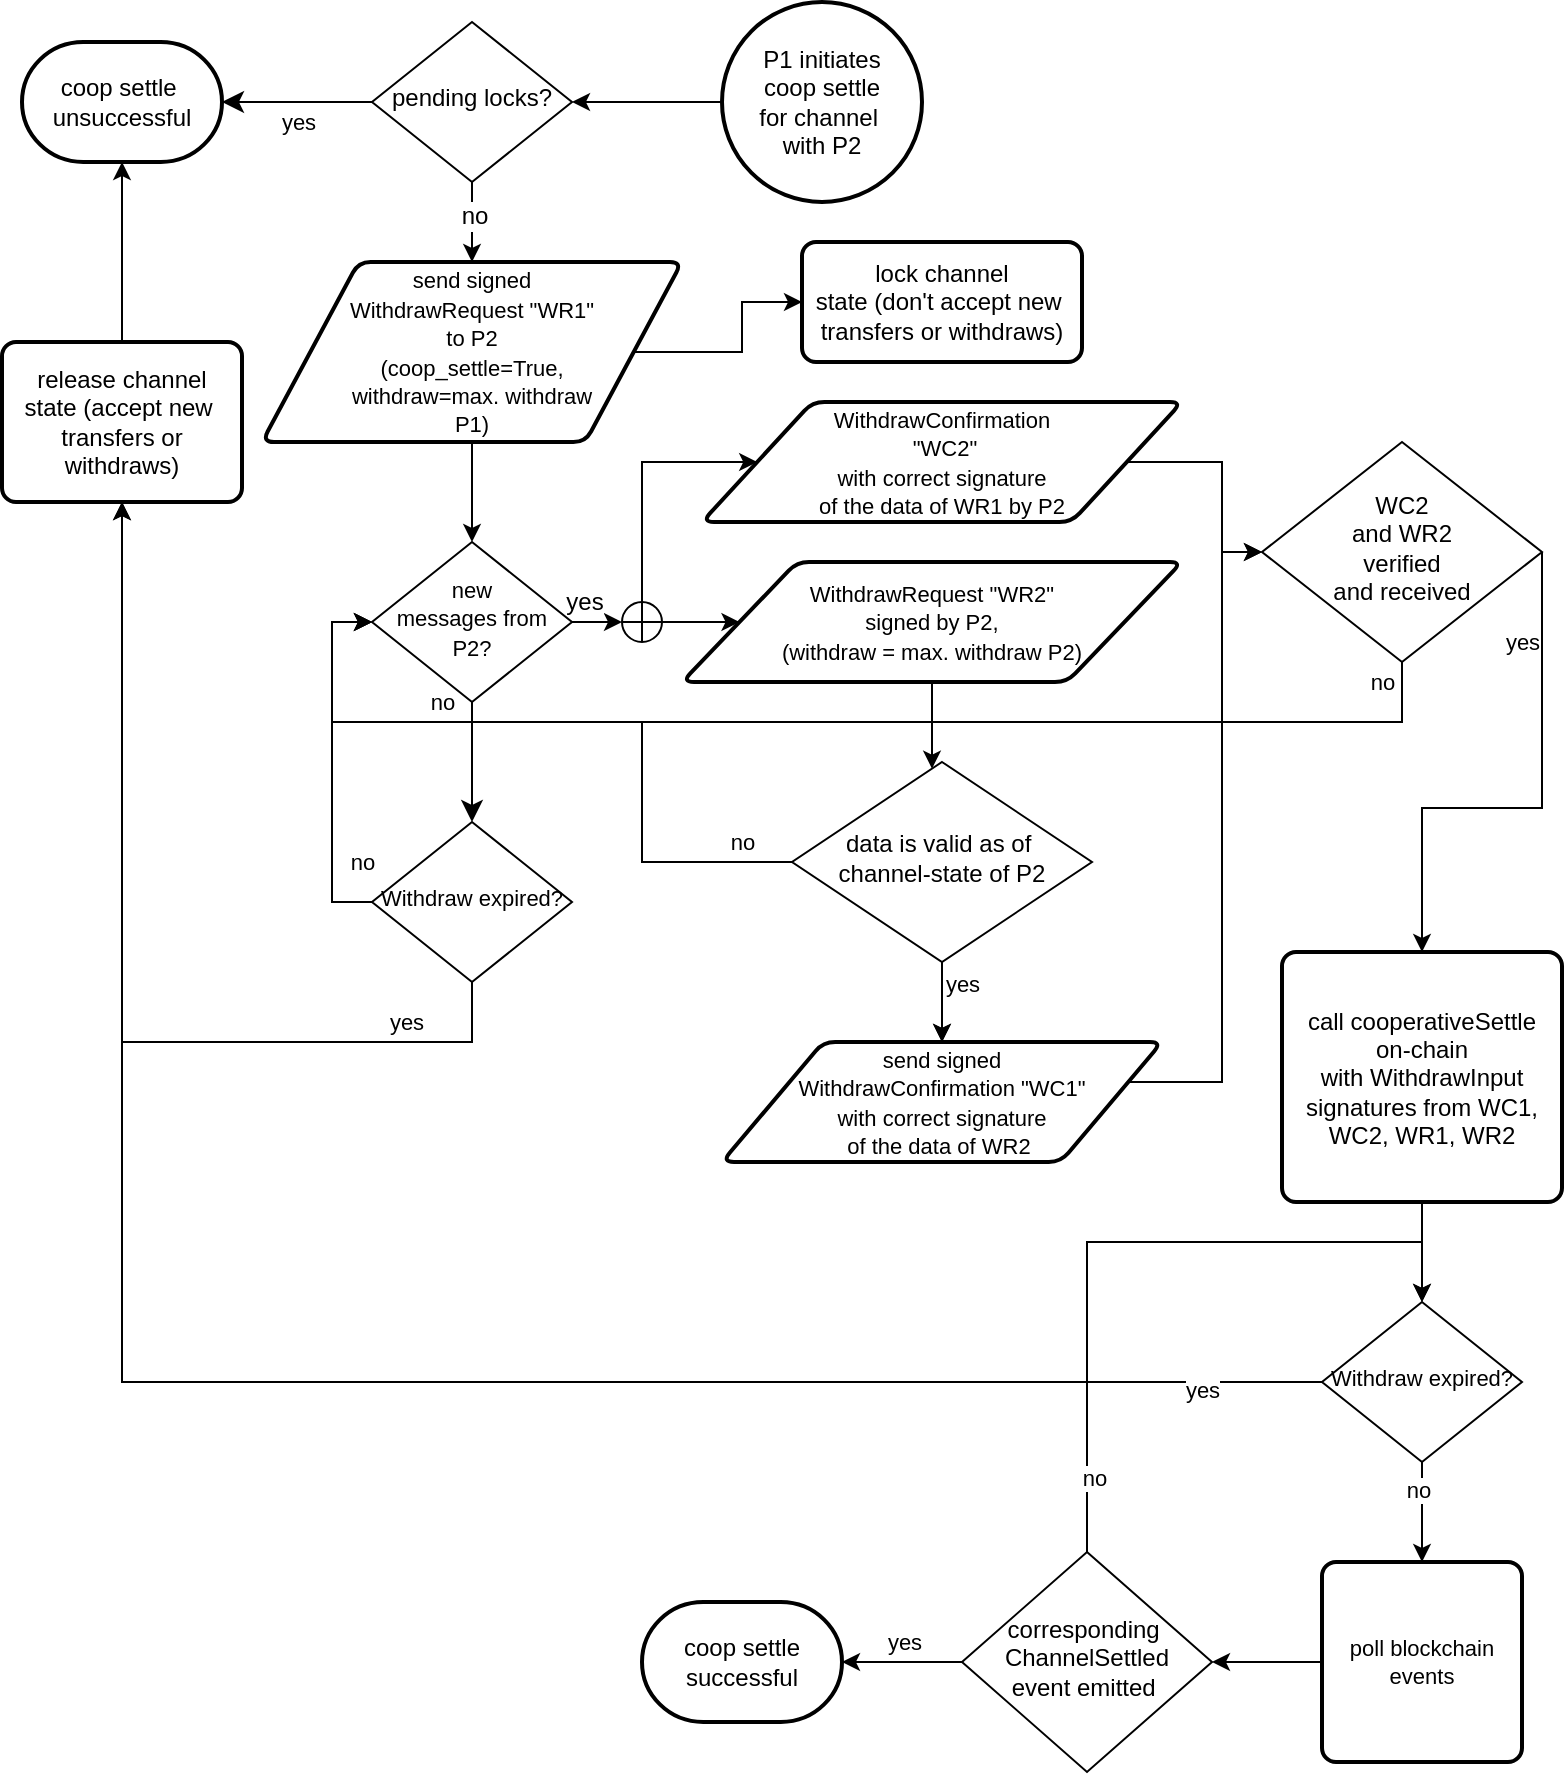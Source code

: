<mxfile version="15.5.2" type="device"><diagram id="C5RBs43oDa-KdzZeNtuy" name="Page-1"><mxGraphModel dx="2066" dy="1177" grid="1" gridSize="10" guides="1" tooltips="1" connect="1" arrows="1" fold="1" page="1" pageScale="1" pageWidth="827" pageHeight="1169" math="0" shadow="0"><root><mxCell id="WIyWlLk6GJQsqaUBKTNV-0"/><mxCell id="WIyWlLk6GJQsqaUBKTNV-1" parent="WIyWlLk6GJQsqaUBKTNV-0"/><mxCell id="WIyWlLk6GJQsqaUBKTNV-5" value="yes" style="edgeStyle=orthogonalEdgeStyle;rounded=0;html=1;jettySize=auto;orthogonalLoop=1;fontSize=11;endArrow=classic;endFill=1;endSize=8;strokeWidth=1;shadow=0;labelBackgroundColor=none;entryX=1;entryY=0.5;entryDx=0;entryDy=0;entryPerimeter=0;" parent="WIyWlLk6GJQsqaUBKTNV-1" source="WIyWlLk6GJQsqaUBKTNV-6" target="0U1goWsbzrB9awzLL0yw-57" edge="1"><mxGeometry y="10" relative="1" as="geometry"><mxPoint as="offset"/><mxPoint x="140" y="210" as="targetPoint"/></mxGeometry></mxCell><mxCell id="0U1goWsbzrB9awzLL0yw-60" value="" style="edgeStyle=orthogonalEdgeStyle;rounded=0;orthogonalLoop=1;jettySize=auto;html=1;fontSize=12;endArrow=classic;endFill=1;" edge="1" parent="WIyWlLk6GJQsqaUBKTNV-1" source="WIyWlLk6GJQsqaUBKTNV-6" target="0U1goWsbzrB9awzLL0yw-2"><mxGeometry relative="1" as="geometry"/></mxCell><mxCell id="0U1goWsbzrB9awzLL0yw-66" value="no" style="edgeLabel;html=1;align=center;verticalAlign=middle;resizable=0;points=[];fontSize=12;" vertex="1" connectable="0" parent="0U1goWsbzrB9awzLL0yw-60"><mxGeometry x="-0.15" y="1" relative="1" as="geometry"><mxPoint as="offset"/></mxGeometry></mxCell><mxCell id="WIyWlLk6GJQsqaUBKTNV-6" value="pending locks?" style="rhombus;whiteSpace=wrap;html=1;shadow=0;fontFamily=Helvetica;fontSize=12;align=center;strokeWidth=1;spacing=6;spacingTop=-4;" parent="WIyWlLk6GJQsqaUBKTNV-1" vertex="1"><mxGeometry x="205" y="170" width="100" height="80" as="geometry"/></mxCell><mxCell id="WIyWlLk6GJQsqaUBKTNV-8" value="no" style="rounded=0;html=1;jettySize=auto;orthogonalLoop=1;fontSize=11;endArrow=classic;endFill=1;endSize=8;strokeWidth=1;shadow=0;labelBackgroundColor=none;edgeStyle=orthogonalEdgeStyle;" parent="WIyWlLk6GJQsqaUBKTNV-1" source="WIyWlLk6GJQsqaUBKTNV-10" target="0U1goWsbzrB9awzLL0yw-1" edge="1"><mxGeometry x="-1" y="-15" relative="1" as="geometry"><mxPoint as="offset"/><mxPoint x="220" y="615" as="targetPoint"/></mxGeometry></mxCell><mxCell id="0U1goWsbzrB9awzLL0yw-16" value="" style="edgeStyle=orthogonalEdgeStyle;rounded=0;orthogonalLoop=1;jettySize=auto;html=1;" edge="1" parent="WIyWlLk6GJQsqaUBKTNV-1" source="WIyWlLk6GJQsqaUBKTNV-10" target="0U1goWsbzrB9awzLL0yw-15"><mxGeometry relative="1" as="geometry"/></mxCell><mxCell id="0U1goWsbzrB9awzLL0yw-68" value="yes" style="edgeLabel;html=1;align=center;verticalAlign=middle;resizable=0;points=[];fontSize=12;" vertex="1" connectable="0" parent="0U1goWsbzrB9awzLL0yw-16"><mxGeometry x="0.309" y="1" relative="1" as="geometry"><mxPoint y="-9" as="offset"/></mxGeometry></mxCell><mxCell id="WIyWlLk6GJQsqaUBKTNV-10" value="&lt;font style=&quot;font-size: 11px&quot;&gt;new &lt;br&gt;messages from P2?&lt;/font&gt;" style="rhombus;whiteSpace=wrap;html=1;shadow=0;fontFamily=Helvetica;fontSize=12;align=center;strokeWidth=1;spacing=6;spacingTop=-4;" parent="WIyWlLk6GJQsqaUBKTNV-1" vertex="1"><mxGeometry x="205" y="430" width="100" height="80" as="geometry"/></mxCell><mxCell id="0U1goWsbzrB9awzLL0yw-6" style="edgeStyle=orthogonalEdgeStyle;rounded=0;orthogonalLoop=1;jettySize=auto;html=1;entryX=0.5;entryY=1;entryDx=0;entryDy=0;" edge="1" parent="WIyWlLk6GJQsqaUBKTNV-1" source="0U1goWsbzrB9awzLL0yw-1" target="0U1goWsbzrB9awzLL0yw-71"><mxGeometry relative="1" as="geometry"><mxPoint x="80" y="230" as="targetPoint"/><Array as="points"><mxPoint x="255" y="680"/><mxPoint x="80" y="680"/></Array></mxGeometry></mxCell><mxCell id="0U1goWsbzrB9awzLL0yw-43" value="yes" style="edgeLabel;html=1;align=center;verticalAlign=middle;resizable=0;points=[];fontSize=11;" vertex="1" connectable="0" parent="0U1goWsbzrB9awzLL0yw-6"><mxGeometry x="-0.734" y="-1" relative="1" as="geometry"><mxPoint y="-9" as="offset"/></mxGeometry></mxCell><mxCell id="0U1goWsbzrB9awzLL0yw-7" style="edgeStyle=orthogonalEdgeStyle;rounded=0;orthogonalLoop=1;jettySize=auto;html=1;entryX=0;entryY=0.5;entryDx=0;entryDy=0;exitX=0;exitY=0.5;exitDx=0;exitDy=0;" edge="1" parent="WIyWlLk6GJQsqaUBKTNV-1" source="0U1goWsbzrB9awzLL0yw-1" target="WIyWlLk6GJQsqaUBKTNV-10"><mxGeometry relative="1" as="geometry"><mxPoint x="160" y="470" as="targetPoint"/><mxPoint x="150" y="600" as="sourcePoint"/></mxGeometry></mxCell><mxCell id="0U1goWsbzrB9awzLL0yw-8" value="no" style="edgeLabel;html=1;align=center;verticalAlign=middle;resizable=0;points=[];" vertex="1" connectable="0" parent="0U1goWsbzrB9awzLL0yw-7"><mxGeometry x="-0.011" y="-2" relative="1" as="geometry"><mxPoint x="13" y="49" as="offset"/></mxGeometry></mxCell><mxCell id="0U1goWsbzrB9awzLL0yw-1" value="&lt;font style=&quot;font-size: 11px&quot;&gt;Withdraw&amp;nbsp;expired?&lt;/font&gt;" style="rhombus;whiteSpace=wrap;html=1;shadow=0;fontFamily=Helvetica;fontSize=12;align=center;strokeWidth=1;spacing=6;spacingTop=-4;" vertex="1" parent="WIyWlLk6GJQsqaUBKTNV-1"><mxGeometry x="205" y="570" width="100" height="80" as="geometry"/></mxCell><mxCell id="0U1goWsbzrB9awzLL0yw-3" style="edgeStyle=orthogonalEdgeStyle;rounded=0;orthogonalLoop=1;jettySize=auto;html=1;entryX=0.5;entryY=0;entryDx=0;entryDy=0;" edge="1" parent="WIyWlLk6GJQsqaUBKTNV-1" source="0U1goWsbzrB9awzLL0yw-2" target="WIyWlLk6GJQsqaUBKTNV-10"><mxGeometry relative="1" as="geometry"/></mxCell><mxCell id="0U1goWsbzrB9awzLL0yw-70" style="edgeStyle=orthogonalEdgeStyle;rounded=0;orthogonalLoop=1;jettySize=auto;html=1;fontSize=12;endArrow=classic;endFill=1;" edge="1" parent="WIyWlLk6GJQsqaUBKTNV-1" source="0U1goWsbzrB9awzLL0yw-2" target="0U1goWsbzrB9awzLL0yw-69"><mxGeometry relative="1" as="geometry"/></mxCell><mxCell id="0U1goWsbzrB9awzLL0yw-2" value="&lt;font style=&quot;font-size: 11px&quot;&gt;send signed&lt;br&gt;WithdrawRequest &quot;WR1&quot;&lt;br&gt;to P2&lt;br&gt;(coop_settle=True,&lt;br&gt;withdraw=max. withdraw &lt;br&gt;P1)&lt;/font&gt;" style="shape=parallelogram;html=1;strokeWidth=2;perimeter=parallelogramPerimeter;whiteSpace=wrap;rounded=1;arcSize=12;size=0.23;" vertex="1" parent="WIyWlLk6GJQsqaUBKTNV-1"><mxGeometry x="150" y="290" width="210" height="90" as="geometry"/></mxCell><mxCell id="0U1goWsbzrB9awzLL0yw-23" style="edgeStyle=orthogonalEdgeStyle;rounded=0;orthogonalLoop=1;jettySize=auto;html=1;" edge="1" parent="WIyWlLk6GJQsqaUBKTNV-1" source="0U1goWsbzrB9awzLL0yw-9" target="0U1goWsbzrB9awzLL0yw-22"><mxGeometry relative="1" as="geometry"/></mxCell><mxCell id="0U1goWsbzrB9awzLL0yw-9" value="&lt;font style=&quot;font-size: 11px&quot;&gt;WithdrawConfirmation&lt;br&gt;&amp;nbsp;&quot;WC2&quot;&lt;br&gt;with correct signature &lt;br&gt;of the data of WR1 by P2&lt;/font&gt;" style="shape=parallelogram;html=1;strokeWidth=2;perimeter=parallelogramPerimeter;whiteSpace=wrap;rounded=1;arcSize=12;size=0.23;" vertex="1" parent="WIyWlLk6GJQsqaUBKTNV-1"><mxGeometry x="370" y="360" width="240" height="60" as="geometry"/></mxCell><mxCell id="0U1goWsbzrB9awzLL0yw-14" style="edgeStyle=orthogonalEdgeStyle;rounded=0;orthogonalLoop=1;jettySize=auto;html=1;" edge="1" parent="WIyWlLk6GJQsqaUBKTNV-1" source="0U1goWsbzrB9awzLL0yw-11" target="0U1goWsbzrB9awzLL0yw-13"><mxGeometry relative="1" as="geometry"><Array as="points"><mxPoint x="490" y="540"/><mxPoint x="490" y="540"/></Array></mxGeometry></mxCell><mxCell id="0U1goWsbzrB9awzLL0yw-11" value="&lt;font style=&quot;font-size: 11px&quot;&gt;WithdrawRequest &quot;WR2&quot;&lt;br&gt;signed by P2,&lt;br&gt;(withdraw = max. withdraw P2)&lt;/font&gt;" style="shape=parallelogram;html=1;strokeWidth=2;perimeter=parallelogramPerimeter;whiteSpace=wrap;rounded=1;arcSize=12;size=0.23;" vertex="1" parent="WIyWlLk6GJQsqaUBKTNV-1"><mxGeometry x="360" y="440" width="250" height="60" as="geometry"/></mxCell><mxCell id="0U1goWsbzrB9awzLL0yw-27" style="edgeStyle=orthogonalEdgeStyle;rounded=0;orthogonalLoop=1;jettySize=auto;html=1;entryX=0;entryY=0.5;entryDx=0;entryDy=0;" edge="1" parent="WIyWlLk6GJQsqaUBKTNV-1" source="0U1goWsbzrB9awzLL0yw-12" target="0U1goWsbzrB9awzLL0yw-22"><mxGeometry relative="1" as="geometry"><Array as="points"><mxPoint x="630" y="700"/><mxPoint x="630" y="435"/></Array></mxGeometry></mxCell><mxCell id="0U1goWsbzrB9awzLL0yw-12" value="&lt;font style=&quot;font-size: 11px&quot;&gt;send signed&lt;br&gt;WithdrawConfirmation &quot;WC1&quot;&lt;br&gt;with correct signature &lt;br&gt;of the data of WR2&amp;nbsp;&lt;/font&gt;" style="shape=parallelogram;html=1;strokeWidth=2;perimeter=parallelogramPerimeter;whiteSpace=wrap;rounded=1;arcSize=12;size=0.23;" vertex="1" parent="WIyWlLk6GJQsqaUBKTNV-1"><mxGeometry x="380" y="680" width="220" height="60" as="geometry"/></mxCell><mxCell id="0U1goWsbzrB9awzLL0yw-21" style="edgeStyle=orthogonalEdgeStyle;rounded=0;orthogonalLoop=1;jettySize=auto;html=1;" edge="1" parent="WIyWlLk6GJQsqaUBKTNV-1" source="0U1goWsbzrB9awzLL0yw-13" target="0U1goWsbzrB9awzLL0yw-12"><mxGeometry relative="1" as="geometry"/></mxCell><mxCell id="0U1goWsbzrB9awzLL0yw-29" value="yes" style="edgeLabel;html=1;align=center;verticalAlign=middle;resizable=0;points=[];" vertex="1" connectable="0" parent="0U1goWsbzrB9awzLL0yw-21"><mxGeometry x="-0.467" y="2" relative="1" as="geometry"><mxPoint x="8" as="offset"/></mxGeometry></mxCell><mxCell id="0U1goWsbzrB9awzLL0yw-41" style="edgeStyle=orthogonalEdgeStyle;rounded=0;orthogonalLoop=1;jettySize=auto;html=1;entryX=0;entryY=0.5;entryDx=0;entryDy=0;fontSize=11;exitX=0;exitY=0.5;exitDx=0;exitDy=0;" edge="1" parent="WIyWlLk6GJQsqaUBKTNV-1" source="0U1goWsbzrB9awzLL0yw-13" target="WIyWlLk6GJQsqaUBKTNV-10"><mxGeometry relative="1" as="geometry"><Array as="points"><mxPoint x="340" y="590"/><mxPoint x="340" y="520"/><mxPoint x="185" y="520"/><mxPoint x="185" y="470"/></Array></mxGeometry></mxCell><mxCell id="0U1goWsbzrB9awzLL0yw-42" value="no" style="edgeLabel;html=1;align=center;verticalAlign=middle;resizable=0;points=[];fontSize=11;" vertex="1" connectable="0" parent="0U1goWsbzrB9awzLL0yw-41"><mxGeometry x="-0.789" y="-3" relative="1" as="geometry"><mxPoint x="14" y="-7" as="offset"/></mxGeometry></mxCell><mxCell id="0U1goWsbzrB9awzLL0yw-67" value="" style="edgeStyle=orthogonalEdgeStyle;rounded=0;orthogonalLoop=1;jettySize=auto;html=1;fontSize=12;endArrow=classic;endFill=1;" edge="1" parent="WIyWlLk6GJQsqaUBKTNV-1" source="0U1goWsbzrB9awzLL0yw-13" target="0U1goWsbzrB9awzLL0yw-12"><mxGeometry relative="1" as="geometry"/></mxCell><mxCell id="0U1goWsbzrB9awzLL0yw-13" value="&lt;font style=&quot;font-size: 12px&quot;&gt;data is valid as of&amp;nbsp;&lt;br&gt;channel-state of P2&lt;/font&gt;" style="rhombus;whiteSpace=wrap;html=1;shadow=0;fontFamily=Helvetica;fontSize=12;align=center;strokeWidth=1;spacing=6;spacingTop=-4;" vertex="1" parent="WIyWlLk6GJQsqaUBKTNV-1"><mxGeometry x="415" y="540" width="150" height="100" as="geometry"/></mxCell><mxCell id="0U1goWsbzrB9awzLL0yw-17" style="edgeStyle=orthogonalEdgeStyle;rounded=0;orthogonalLoop=1;jettySize=auto;html=1;" edge="1" parent="WIyWlLk6GJQsqaUBKTNV-1" source="0U1goWsbzrB9awzLL0yw-15" target="0U1goWsbzrB9awzLL0yw-9"><mxGeometry relative="1" as="geometry"><Array as="points"><mxPoint x="340" y="390"/></Array></mxGeometry></mxCell><mxCell id="0U1goWsbzrB9awzLL0yw-18" style="edgeStyle=orthogonalEdgeStyle;rounded=0;orthogonalLoop=1;jettySize=auto;html=1;" edge="1" parent="WIyWlLk6GJQsqaUBKTNV-1" source="0U1goWsbzrB9awzLL0yw-15" target="0U1goWsbzrB9awzLL0yw-11"><mxGeometry relative="1" as="geometry"/></mxCell><mxCell id="0U1goWsbzrB9awzLL0yw-15" value="" style="verticalLabelPosition=bottom;verticalAlign=top;html=1;shape=mxgraph.flowchart.summing_function;" vertex="1" parent="WIyWlLk6GJQsqaUBKTNV-1"><mxGeometry x="330" y="460" width="20" height="20" as="geometry"/></mxCell><mxCell id="0U1goWsbzrB9awzLL0yw-25" style="edgeStyle=orthogonalEdgeStyle;rounded=0;orthogonalLoop=1;jettySize=auto;html=1;entryX=0;entryY=0.5;entryDx=0;entryDy=0;" edge="1" parent="WIyWlLk6GJQsqaUBKTNV-1" source="0U1goWsbzrB9awzLL0yw-22" target="WIyWlLk6GJQsqaUBKTNV-10"><mxGeometry relative="1" as="geometry"><Array as="points"><mxPoint x="720" y="520"/><mxPoint x="185" y="520"/><mxPoint x="185" y="470"/></Array></mxGeometry></mxCell><mxCell id="0U1goWsbzrB9awzLL0yw-26" value="no" style="edgeLabel;html=1;align=center;verticalAlign=middle;resizable=0;points=[];" vertex="1" connectable="0" parent="0U1goWsbzrB9awzLL0yw-25"><mxGeometry x="-0.714" y="-1" relative="1" as="geometry"><mxPoint x="51" y="-19" as="offset"/></mxGeometry></mxCell><mxCell id="0U1goWsbzrB9awzLL0yw-31" style="edgeStyle=orthogonalEdgeStyle;rounded=0;orthogonalLoop=1;jettySize=auto;html=1;" edge="1" parent="WIyWlLk6GJQsqaUBKTNV-1" source="0U1goWsbzrB9awzLL0yw-22" target="0U1goWsbzrB9awzLL0yw-30"><mxGeometry relative="1" as="geometry"><Array as="points"><mxPoint x="790" y="435"/><mxPoint x="790" y="563"/><mxPoint x="730" y="563"/></Array></mxGeometry></mxCell><mxCell id="0U1goWsbzrB9awzLL0yw-39" value="yes" style="edgeLabel;html=1;align=center;verticalAlign=middle;resizable=0;points=[];fontSize=11;" vertex="1" connectable="0" parent="0U1goWsbzrB9awzLL0yw-31"><mxGeometry x="-0.546" relative="1" as="geometry"><mxPoint x="-10" y="-14" as="offset"/></mxGeometry></mxCell><mxCell id="0U1goWsbzrB9awzLL0yw-22" value="WC2&lt;br&gt;and WR2&lt;br&gt;verified &lt;br&gt;and received" style="rhombus;whiteSpace=wrap;html=1;shadow=0;fontFamily=Helvetica;fontSize=12;align=center;strokeWidth=1;spacing=6;spacingTop=-4;" vertex="1" parent="WIyWlLk6GJQsqaUBKTNV-1"><mxGeometry x="650" y="380" width="140" height="110" as="geometry"/></mxCell><mxCell id="0U1goWsbzrB9awzLL0yw-46" style="edgeStyle=orthogonalEdgeStyle;rounded=0;orthogonalLoop=1;jettySize=auto;html=1;fontSize=11;" edge="1" parent="WIyWlLk6GJQsqaUBKTNV-1" source="0U1goWsbzrB9awzLL0yw-30" target="0U1goWsbzrB9awzLL0yw-45"><mxGeometry relative="1" as="geometry"/></mxCell><mxCell id="0U1goWsbzrB9awzLL0yw-30" value="call cooperativeSettle&lt;br&gt;on-chain&lt;br&gt;with WithdrawInput&lt;br&gt;signatures from WC1, WC2, WR1, WR2" style="rounded=1;whiteSpace=wrap;html=1;absoluteArcSize=1;arcSize=14;strokeWidth=2;" vertex="1" parent="WIyWlLk6GJQsqaUBKTNV-1"><mxGeometry x="660" y="635" width="140" height="125" as="geometry"/></mxCell><mxCell id="0U1goWsbzrB9awzLL0yw-37" style="edgeStyle=orthogonalEdgeStyle;rounded=0;orthogonalLoop=1;jettySize=auto;html=1;exitX=0;exitY=0.5;exitDx=0;exitDy=0;entryX=0.5;entryY=1;entryDx=0;entryDy=0;" edge="1" parent="WIyWlLk6GJQsqaUBKTNV-1" source="0U1goWsbzrB9awzLL0yw-45" target="0U1goWsbzrB9awzLL0yw-71"><mxGeometry relative="1" as="geometry"><mxPoint x="80" y="230" as="targetPoint"/></mxGeometry></mxCell><mxCell id="0U1goWsbzrB9awzLL0yw-38" value="yes" style="edgeLabel;html=1;align=center;verticalAlign=middle;resizable=0;points=[];" vertex="1" connectable="0" parent="0U1goWsbzrB9awzLL0yw-37"><mxGeometry x="-0.885" y="4" relative="1" as="geometry"><mxPoint as="offset"/></mxGeometry></mxCell><mxCell id="0U1goWsbzrB9awzLL0yw-52" style="edgeStyle=orthogonalEdgeStyle;rounded=0;orthogonalLoop=1;jettySize=auto;html=1;entryX=0.5;entryY=0;entryDx=0;entryDy=0;fontSize=11;" edge="1" parent="WIyWlLk6GJQsqaUBKTNV-1" source="0U1goWsbzrB9awzLL0yw-32" target="0U1goWsbzrB9awzLL0yw-45"><mxGeometry relative="1" as="geometry"><Array as="points"><mxPoint x="563" y="780"/><mxPoint x="730" y="780"/></Array></mxGeometry></mxCell><mxCell id="0U1goWsbzrB9awzLL0yw-53" value="no" style="edgeLabel;html=1;align=center;verticalAlign=middle;resizable=0;points=[];fontSize=11;" vertex="1" connectable="0" parent="0U1goWsbzrB9awzLL0yw-52"><mxGeometry x="-0.789" y="-2" relative="1" as="geometry"><mxPoint x="1" as="offset"/></mxGeometry></mxCell><mxCell id="0U1goWsbzrB9awzLL0yw-54" style="edgeStyle=orthogonalEdgeStyle;rounded=0;orthogonalLoop=1;jettySize=auto;html=1;fontSize=11;" edge="1" parent="WIyWlLk6GJQsqaUBKTNV-1" source="0U1goWsbzrB9awzLL0yw-32" target="0U1goWsbzrB9awzLL0yw-58"><mxGeometry relative="1" as="geometry"><mxPoint x="562.5" y="1080" as="targetPoint"/></mxGeometry></mxCell><mxCell id="0U1goWsbzrB9awzLL0yw-56" value="yes" style="edgeLabel;html=1;align=center;verticalAlign=middle;resizable=0;points=[];fontSize=11;" vertex="1" connectable="0" parent="0U1goWsbzrB9awzLL0yw-54"><mxGeometry x="0.289" relative="1" as="geometry"><mxPoint x="9" y="-10" as="offset"/></mxGeometry></mxCell><mxCell id="0U1goWsbzrB9awzLL0yw-32" value="corresponding&amp;nbsp;&lt;br&gt;ChannelSettled&lt;br&gt;event emitted&amp;nbsp;" style="rhombus;whiteSpace=wrap;html=1;shadow=0;fontFamily=Helvetica;fontSize=12;align=center;strokeWidth=1;spacing=6;spacingTop=-4;" vertex="1" parent="WIyWlLk6GJQsqaUBKTNV-1"><mxGeometry x="500" y="935" width="125" height="110" as="geometry"/></mxCell><mxCell id="0U1goWsbzrB9awzLL0yw-50" style="edgeStyle=orthogonalEdgeStyle;rounded=0;orthogonalLoop=1;jettySize=auto;html=1;fontSize=11;" edge="1" parent="WIyWlLk6GJQsqaUBKTNV-1" source="0U1goWsbzrB9awzLL0yw-45" target="0U1goWsbzrB9awzLL0yw-49"><mxGeometry relative="1" as="geometry"/></mxCell><mxCell id="0U1goWsbzrB9awzLL0yw-55" value="no" style="edgeLabel;html=1;align=center;verticalAlign=middle;resizable=0;points=[];fontSize=11;" vertex="1" connectable="0" parent="0U1goWsbzrB9awzLL0yw-50"><mxGeometry x="-0.44" y="-2" relative="1" as="geometry"><mxPoint as="offset"/></mxGeometry></mxCell><mxCell id="0U1goWsbzrB9awzLL0yw-45" value="&lt;font style=&quot;font-size: 11px&quot;&gt;Withdraw&amp;nbsp;expired?&lt;/font&gt;" style="rhombus;whiteSpace=wrap;html=1;shadow=0;fontFamily=Helvetica;fontSize=12;align=center;strokeWidth=1;spacing=6;spacingTop=-4;" vertex="1" parent="WIyWlLk6GJQsqaUBKTNV-1"><mxGeometry x="680" y="810" width="100" height="80" as="geometry"/></mxCell><mxCell id="0U1goWsbzrB9awzLL0yw-51" style="edgeStyle=orthogonalEdgeStyle;rounded=0;orthogonalLoop=1;jettySize=auto;html=1;fontSize=11;" edge="1" parent="WIyWlLk6GJQsqaUBKTNV-1" source="0U1goWsbzrB9awzLL0yw-49" target="0U1goWsbzrB9awzLL0yw-32"><mxGeometry relative="1" as="geometry"/></mxCell><mxCell id="0U1goWsbzrB9awzLL0yw-49" value="poll blockchain events" style="rounded=1;whiteSpace=wrap;html=1;absoluteArcSize=1;arcSize=14;strokeWidth=2;fontSize=11;" vertex="1" parent="WIyWlLk6GJQsqaUBKTNV-1"><mxGeometry x="680" y="940" width="100" height="100" as="geometry"/></mxCell><mxCell id="0U1goWsbzrB9awzLL0yw-57" value="&lt;font style=&quot;font-size: 12px&quot;&gt;coop settle&amp;nbsp;&lt;br&gt;unsuccessful&lt;/font&gt;" style="strokeWidth=2;html=1;shape=mxgraph.flowchart.terminator;whiteSpace=wrap;fontSize=11;" vertex="1" parent="WIyWlLk6GJQsqaUBKTNV-1"><mxGeometry x="30" y="180" width="100" height="60" as="geometry"/></mxCell><mxCell id="0U1goWsbzrB9awzLL0yw-58" value="coop settle&lt;br&gt;successful" style="strokeWidth=2;html=1;shape=mxgraph.flowchart.terminator;whiteSpace=wrap;fontSize=12;" vertex="1" parent="WIyWlLk6GJQsqaUBKTNV-1"><mxGeometry x="340" y="960" width="100" height="60" as="geometry"/></mxCell><mxCell id="0U1goWsbzrB9awzLL0yw-65" style="edgeStyle=orthogonalEdgeStyle;rounded=0;orthogonalLoop=1;jettySize=auto;html=1;fontSize=12;endArrow=classic;endFill=1;" edge="1" parent="WIyWlLk6GJQsqaUBKTNV-1" source="0U1goWsbzrB9awzLL0yw-64" target="WIyWlLk6GJQsqaUBKTNV-6"><mxGeometry relative="1" as="geometry"/></mxCell><mxCell id="0U1goWsbzrB9awzLL0yw-64" value="P1 initiates&lt;br&gt;coop settle&lt;br&gt;for channel&amp;nbsp;&lt;br&gt;with P2" style="strokeWidth=2;html=1;shape=mxgraph.flowchart.start_2;whiteSpace=wrap;fontSize=12;" vertex="1" parent="WIyWlLk6GJQsqaUBKTNV-1"><mxGeometry x="380" y="160" width="100" height="100" as="geometry"/></mxCell><mxCell id="0U1goWsbzrB9awzLL0yw-69" value="&lt;span&gt;lock channel&lt;/span&gt;&lt;br&gt;&lt;span&gt;state (don't accept new&amp;nbsp;&lt;/span&gt;&lt;br&gt;&lt;span&gt;transfers or withdraws)&lt;/span&gt;" style="rounded=1;whiteSpace=wrap;html=1;absoluteArcSize=1;arcSize=14;strokeWidth=2;fontSize=12;" vertex="1" parent="WIyWlLk6GJQsqaUBKTNV-1"><mxGeometry x="420" y="280" width="140" height="60" as="geometry"/></mxCell><mxCell id="0U1goWsbzrB9awzLL0yw-72" value="" style="edgeStyle=orthogonalEdgeStyle;rounded=0;orthogonalLoop=1;jettySize=auto;html=1;fontSize=12;endArrow=classic;endFill=1;" edge="1" parent="WIyWlLk6GJQsqaUBKTNV-1" source="0U1goWsbzrB9awzLL0yw-71" target="0U1goWsbzrB9awzLL0yw-57"><mxGeometry relative="1" as="geometry"/></mxCell><mxCell id="0U1goWsbzrB9awzLL0yw-71" value="&lt;span&gt;release channel&lt;/span&gt;&lt;br&gt;&lt;span&gt;state (accept new&amp;nbsp;&lt;/span&gt;&lt;br&gt;&lt;span&gt;transfers or withdraws)&lt;/span&gt;" style="rounded=1;whiteSpace=wrap;html=1;absoluteArcSize=1;arcSize=14;strokeWidth=2;fontSize=12;" vertex="1" parent="WIyWlLk6GJQsqaUBKTNV-1"><mxGeometry x="20" y="330" width="120" height="80" as="geometry"/></mxCell></root></mxGraphModel></diagram></mxfile>